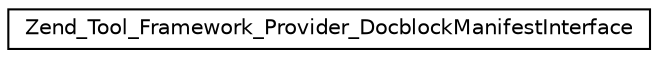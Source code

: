 digraph G
{
  edge [fontname="Helvetica",fontsize="10",labelfontname="Helvetica",labelfontsize="10"];
  node [fontname="Helvetica",fontsize="10",shape=record];
  rankdir="LR";
  Node1 [label="Zend_Tool_Framework_Provider_DocblockManifestInterface",height=0.2,width=0.4,color="black", fillcolor="white", style="filled",URL="$interface_zend___tool___framework___provider___docblock_manifest_interface.html"];
}
